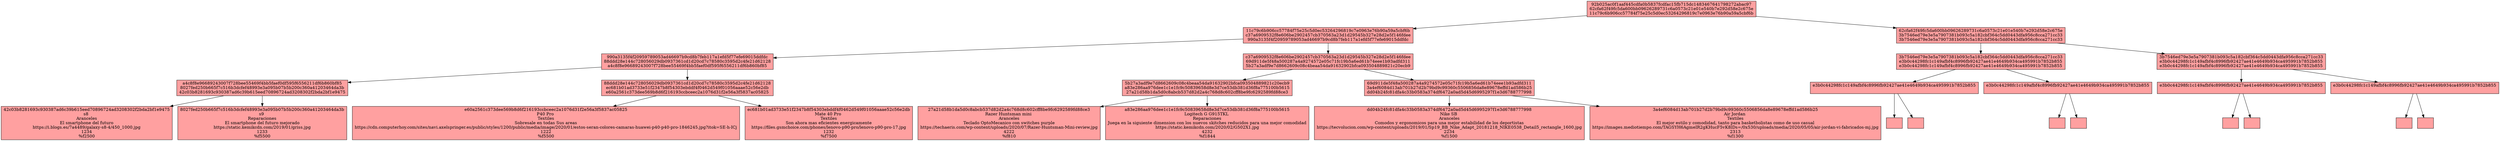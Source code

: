 digraph g{
    
	node [style="filled" shape="rectangle" fillcolor="#ff00005f"];
nodo15[label="92b025ac0f1aaf445cdfa0b5837fcdfac15fb715dc1483467641798272abac97
62cfa62f49fc5da600bb09626289731c6a0573c21e01e540b7e292d58e2c675e
11c79c6b906cc57784f75e25c5d0ec53264296819c7e0963e76b90a59a5cbf6b"];
nodo7[label="11c79c6b906cc57784f75e25c5d0ec53264296819c7e0963e76b90a59a5cbf6b
c37a6909532f8e606be2902457cb370563a23d1d29545b327e28d2e5f146fdee
990a3135f4f20959789053ad46697b9cd8b7feb117a1efd5f77efe69015ddfdc"];
nodo3[label="990a3135f4f20959789053ad46697b9cd8b7feb117a1efd5f77efe69015ddfdc
88ddd28e144c728056029db0937361cd1d20cd7c78580c3595d2c4fe21d62128
a4c8f8e96689243007f728bee55469f4bb5faef0df595f6556211df6b860bf85"];
nodo1[label="a4c8f8e96689243007f728bee55469f4bb5faef0df595f6556211df6b860bf85
8027fed250b665f7c516b3dcfef48993e3a095b07b5b200c360a41203464da3b
42c03b8281693c930387ad6c39b615eed70896724ad3208302f2bda2bf1e9475"];
nodo0[label="42c03b8281693c930387ad6c39b615eed70896724ad3208302f2bda2bf1e9475
s8 \nAranceles\nEl smartphone del futuro\nhttps://i.blogs.es/7a4489/galaxy-s8-4/450_1000.jpg\n1234\n%f2500\n"];
nodo2[label="8027fed250b665f7c516b3dcfef48993e3a095b07b5b200c360a41203464da3b
s9 \nReparaciones\nEl smartphone del futuro mejorado\nhttps://static.kemikcdn.com/2019/01/griss.jpg\n1233\n%f5500\n"];
nodo1 -> nodo0;
nodo1 -> nodo2;
nodo5[label="88ddd28e144c728056029db0937361cd1d20cd7c78580c3595d2c4fe21d62128
ec681b01ad3733e51f2347b8f54303ebddf4f0462d549f01056aaae52c56e2db
e60a2561c373dee569b8d6f216193ccbceec2a1076d31f2e56a3f5837ac05825"];
nodo4[label="e60a2561c373dee569b8d6f216193ccbceec2a1076d31f2e56a3f5837ac05825
P40 Pro \nTextiles\nSobresale en todas Sus areas\nhttps://cdn.computerhoy.com/sites/navi.axelspringer.es/public/styles/1200/public/media/image/2020/01/estos-seran-colores-camaras-huawei-p40-p40-pro-1846245.jpg?itok=SE-h-ICj\n1222\n%f5500\n"];
nodo6[label="ec681b01ad3733e51f2347b8f54303ebddf4f0462d549f01056aaae52c56e2db
Mate 40 Pro \nTextiles\nSon ahora mas eficientes energicamente\nhttps://files.gsmchoice.com/phones/lenovo-p90-pro/lenovo-p90-pro-17.jpg\n1232\n%f7500\n"];
nodo5 -> nodo4;
nodo5 -> nodo6;
nodo3 -> nodo1;
nodo3 -> nodo5;
nodo11[label="c37a6909532f8e606be2902457cb370563a23d1d29545b327e28d2e5f146fdee
69d911de5f48a500287a4a9274572e05c71fc19b5a6ed61b74eee1b93adfd311
5b27a3adf9e7d8662609c08c4beaa54da91632902bfca093504889821c20ecb9"];
nodo9[label="5b27a3adf9e7d8662609c08c4beaa54da91632902bfca093504889821c20ecb9
a83e286aa976dee1c1e1fc9c50839658d8e3d7ce53db381d36f8a775100b5615
27a21d58b1da5d0c8abcb537d82d2a4c768d8c602cff8be9fc6292589fd88ce3"];
nodo8[label="27a21d58b1da5d0c8abcb537d82d2a4c768d8c602cff8be9fc6292589fd88ce3
Razer Huntsman mini \nAranceles\nTeclado OptoMecanico con switches purple\nhttps://techaeris.com/wp-content/uploads/2020/07/Razer-Huntsman-Mini-review.jpg\n4222\n%f810\n"];
nodo10[label="a83e286aa976dee1c1e1fc9c50839658d8e3d7ce53db381d36f8a775100b5615
Logitech G G915TKL \nReparaciones\nJuega en la siguiente dimension con los nuevos skitches reducidos para una mejor comodidad\nhttps://static.kemikcdn.com/2020/02/G502X1.jpg\n4232\n%f1844\n"];
nodo9 -> nodo8;
nodo9 -> nodo10;
nodo13[label="69d911de5f48a500287a4a9274572e05c71fc19b5a6ed61b74eee1b93adfd311
3a4ef6084d13ab701b27d2b79bd9c99360c5506856da8e89678effd1ad586b25
dd04b24fc81dfa4c33b0583a374df6472a0ad5d45d6995297f1e3d6788777998"];
nodo12[label="dd04b24fc81dfa4c33b0583a374df6472a0ad5d45d6995297f1e3d6788777998
Nike SB \nAranceles\nComodos y ergonomicos para una mejor estabilidad de los deportistas\nhttps://tecvolucion.com/wp-content/uploads/2019/01/Sp19_BB_Nike_Adapt_20181218_NIKE0538_Detail5_rectangle_1600.jpg\n2234\n%f1500\n"];
nodo14[label="3a4ef6084d13ab701b27d2b79bd9c99360c5506856da8e89678effd1ad586b25
Air Jordan \nTextiles\nEl mejor estilo y comodidad, tanto para basketbolistas como de uso casual\nhttps://images.mediotiempo.com/TAGSYH6AgmeIR2gKHucF5vK8lDs=/0x530/uploads/media/2020/05/05/air-jordan-vi-fabricados-mj.jpg\n2313\n%f1300\n"];
nodo13 -> nodo12;
nodo13 -> nodo14;
nodo11 -> nodo9;
nodo11 -> nodo13;
nodo7 -> nodo3;
nodo7 -> nodo11;
nodo23[label="62cfa62f49fc5da600bb09626289731c6a0573c21e01e540b7e292d58e2c675e
3b7546ed79e3e5a7907381b093c5a182cbf364c5dd0443dfa956c8cca271cc33
3b7546ed79e3e5a7907381b093c5a182cbf364c5dd0443dfa956c8cca271cc33"];
nodo19[label="3b7546ed79e3e5a7907381b093c5a182cbf364c5dd0443dfa956c8cca271cc33
e3b0c44298fc1c149afbf4c8996fb92427ae41e4649b934ca495991b7852b855
e3b0c44298fc1c149afbf4c8996fb92427ae41e4649b934ca495991b7852b855"];
nodo17[label="e3b0c44298fc1c149afbf4c8996fb92427ae41e4649b934ca495991b7852b855

"];
nodo16[label="
\n"];
nodo18[label="
\n"];
nodo17 -> nodo16;
nodo17 -> nodo18;
nodo21[label="e3b0c44298fc1c149afbf4c8996fb92427ae41e4649b934ca495991b7852b855

"];
nodo20[label="
\n"];
nodo22[label="
\n"];
nodo21 -> nodo20;
nodo21 -> nodo22;
nodo19 -> nodo17;
nodo19 -> nodo21;
nodo27[label="3b7546ed79e3e5a7907381b093c5a182cbf364c5dd0443dfa956c8cca271cc33
e3b0c44298fc1c149afbf4c8996fb92427ae41e4649b934ca495991b7852b855
e3b0c44298fc1c149afbf4c8996fb92427ae41e4649b934ca495991b7852b855"];
nodo25[label="e3b0c44298fc1c149afbf4c8996fb92427ae41e4649b934ca495991b7852b855

"];
nodo24[label="
\n"];
nodo26[label="
\n"];
nodo25 -> nodo24;
nodo25 -> nodo26;
nodo29[label="e3b0c44298fc1c149afbf4c8996fb92427ae41e4649b934ca495991b7852b855

"];
nodo28[label="
\n"];
nodo30[label="
\n"];
nodo29 -> nodo28;
nodo29 -> nodo30;
nodo27 -> nodo25;
nodo27 -> nodo29;
nodo23 -> nodo19;
nodo23 -> nodo27;
nodo15 -> nodo7;
nodo15 -> nodo23;

}